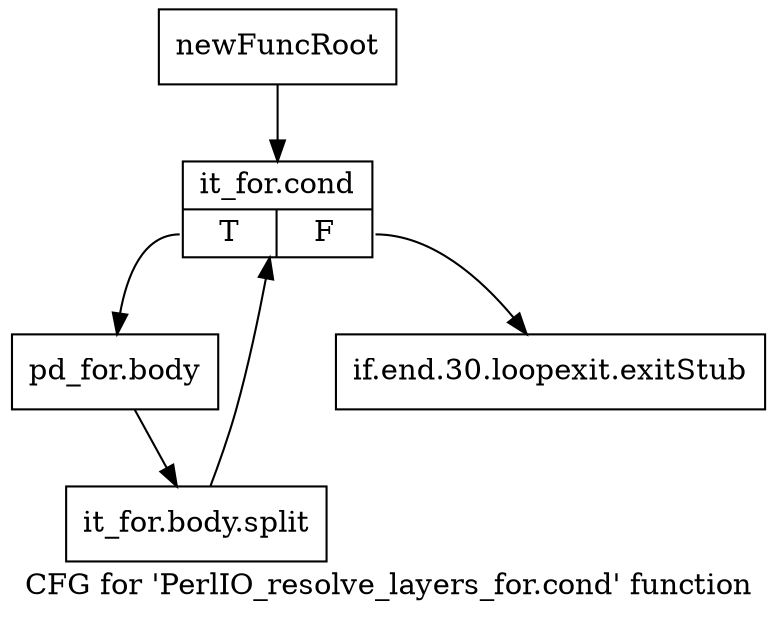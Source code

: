 digraph "CFG for 'PerlIO_resolve_layers_for.cond' function" {
	label="CFG for 'PerlIO_resolve_layers_for.cond' function";

	Node0x4d9be10 [shape=record,label="{newFuncRoot}"];
	Node0x4d9be10 -> Node0x4d9beb0;
	Node0x4d9be60 [shape=record,label="{if.end.30.loopexit.exitStub}"];
	Node0x4d9beb0 [shape=record,label="{it_for.cond|{<s0>T|<s1>F}}"];
	Node0x4d9beb0:s0 -> Node0x4d9bf00;
	Node0x4d9beb0:s1 -> Node0x4d9be60;
	Node0x4d9bf00 [shape=record,label="{pd_for.body}"];
	Node0x4d9bf00 -> Node0x66a52c0;
	Node0x66a52c0 [shape=record,label="{it_for.body.split}"];
	Node0x66a52c0 -> Node0x4d9beb0;
}
